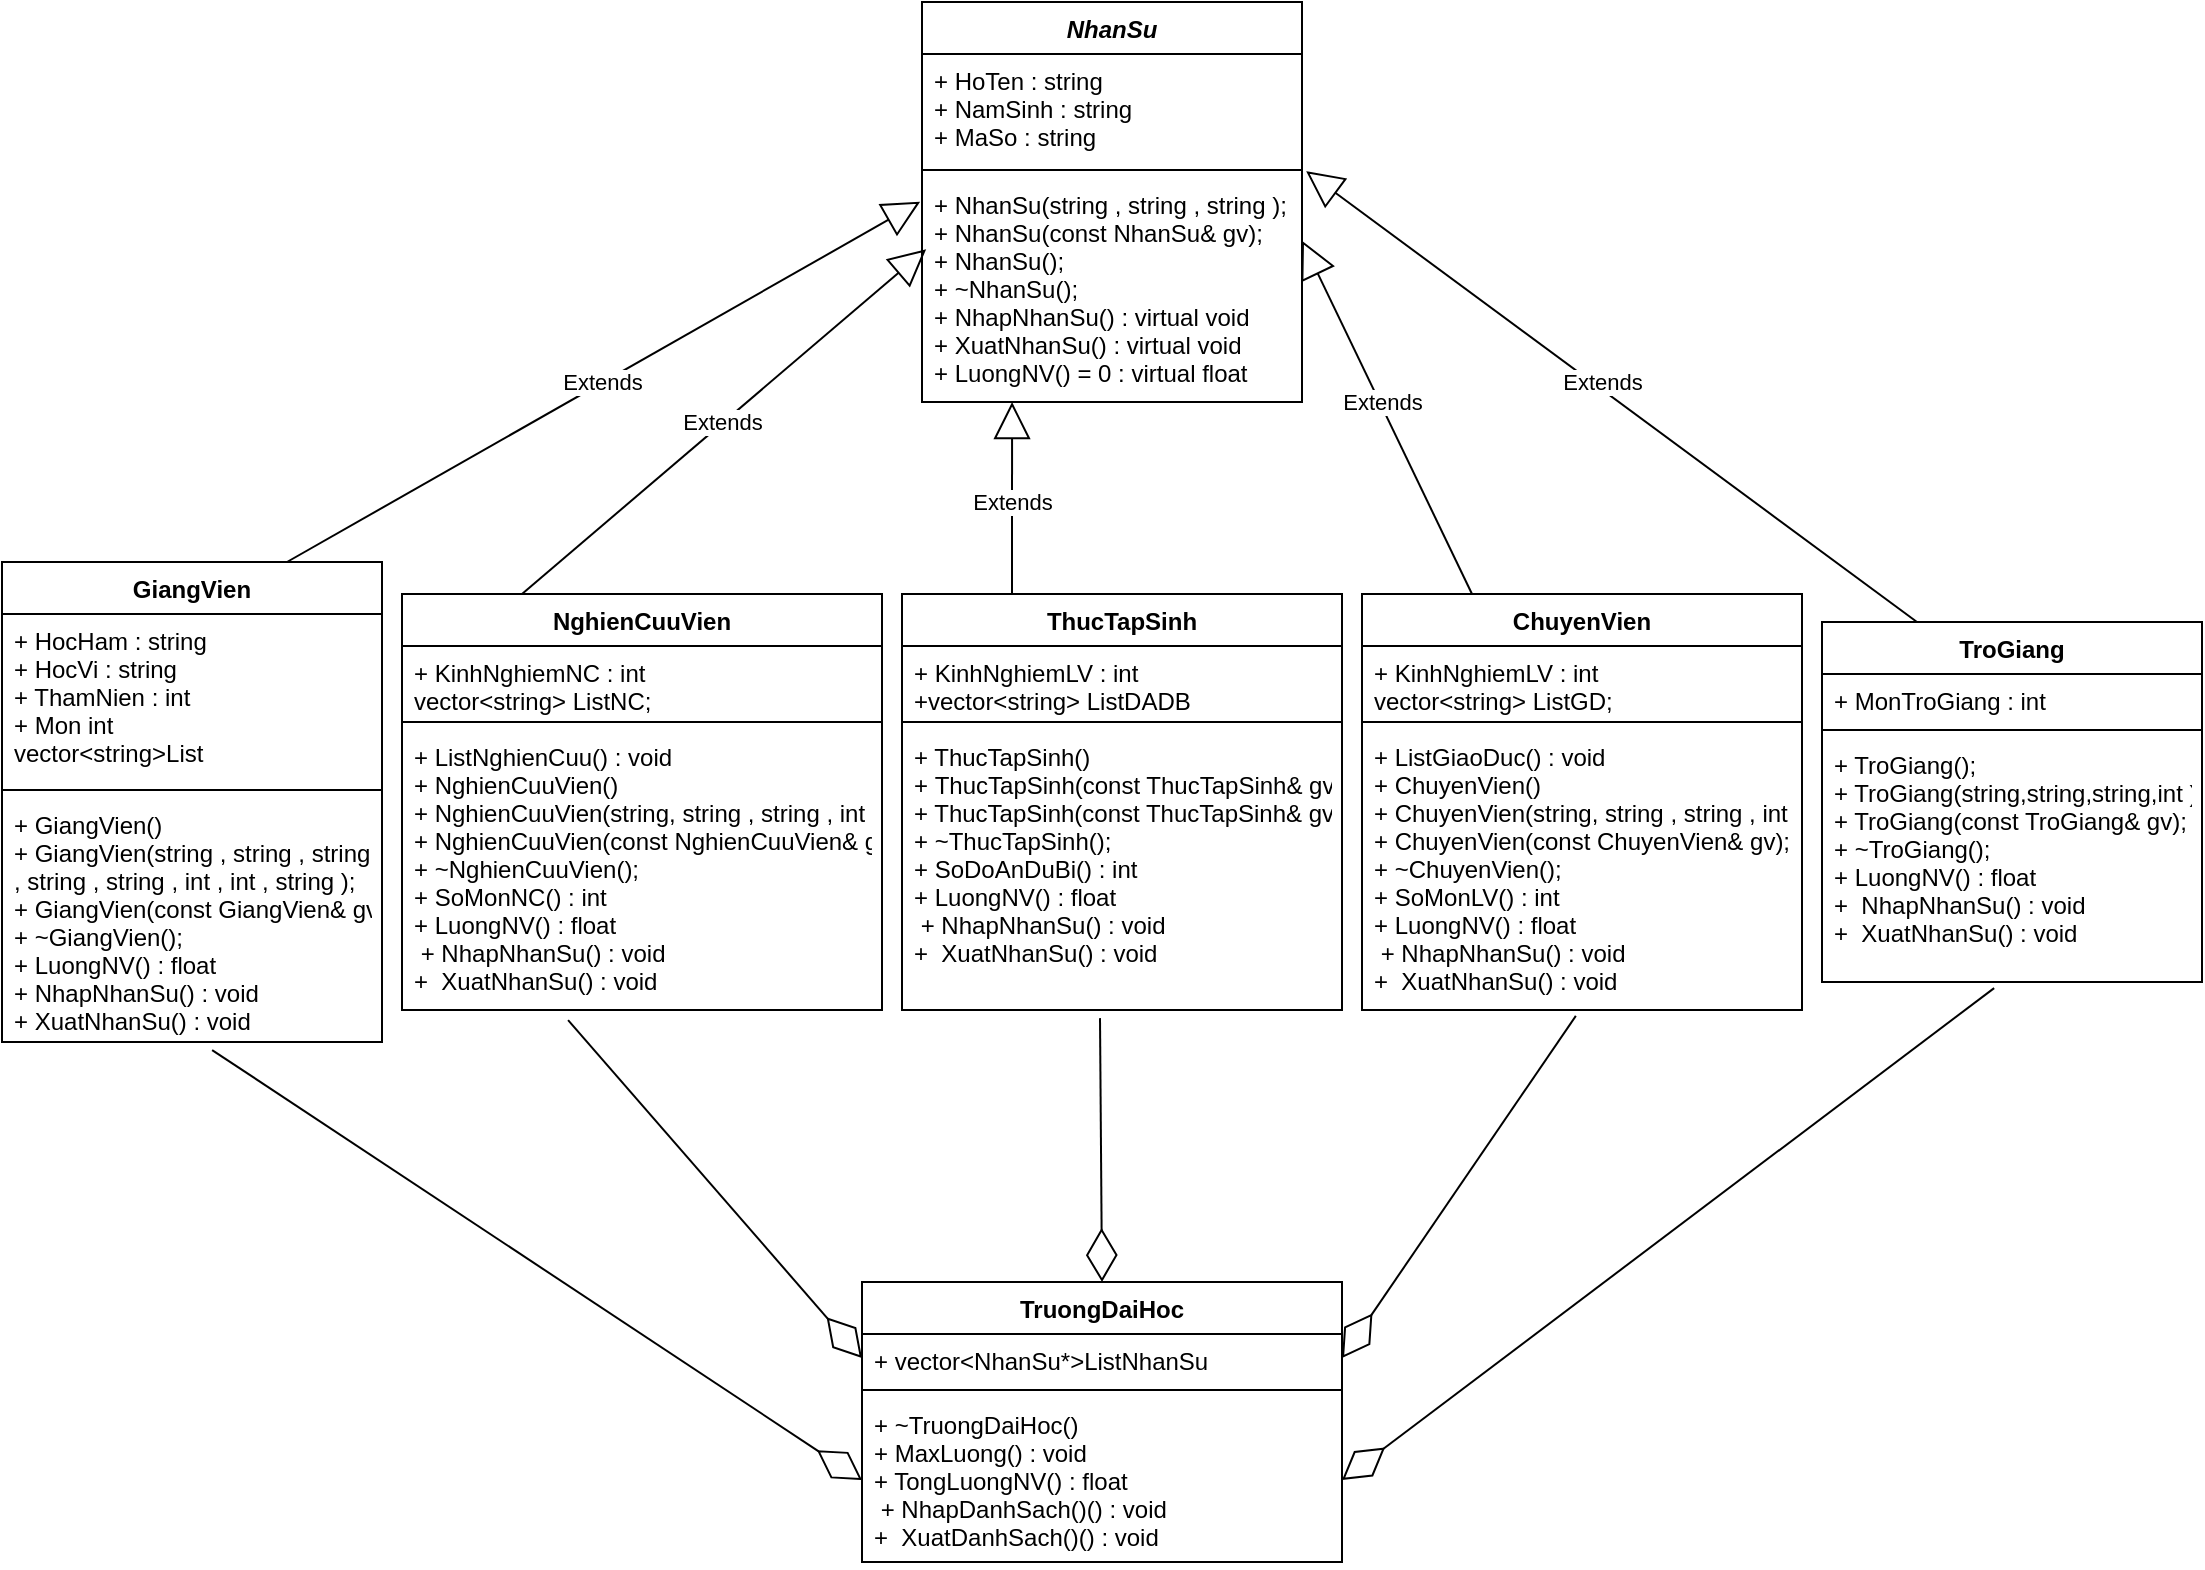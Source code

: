 <mxfile version="15.8.7" type="github">
  <diagram name="Page-1" id="58cdce13-f638-feb5-8d6f-7d28b1aa9fa0">
    <mxGraphModel dx="1422" dy="705" grid="1" gridSize="10" guides="1" tooltips="1" connect="1" arrows="1" fold="1" page="1" pageScale="1" pageWidth="1100" pageHeight="850" background="none" math="0" shadow="0">
      <root>
        <mxCell id="0" />
        <mxCell id="1" parent="0" />
        <mxCell id="iJvsXhj-GuQYThcIoyag-1" value="NhanSu" style="swimlane;fontStyle=3;align=center;verticalAlign=top;childLayout=stackLayout;horizontal=1;startSize=26;horizontalStack=0;resizeParent=1;resizeParentMax=0;resizeLast=0;collapsible=1;marginBottom=0;" vertex="1" parent="1">
          <mxGeometry x="460" y="10" width="190" height="200" as="geometry" />
        </mxCell>
        <mxCell id="iJvsXhj-GuQYThcIoyag-2" value="+ HoTen : string&#xa;+ NamSinh : string&#xa;+ MaSo : string" style="text;strokeColor=none;fillColor=none;align=left;verticalAlign=top;spacingLeft=4;spacingRight=4;overflow=hidden;rotatable=0;points=[[0,0.5],[1,0.5]];portConstraint=eastwest;" vertex="1" parent="iJvsXhj-GuQYThcIoyag-1">
          <mxGeometry y="26" width="190" height="54" as="geometry" />
        </mxCell>
        <mxCell id="iJvsXhj-GuQYThcIoyag-3" value="" style="line;strokeWidth=1;fillColor=none;align=left;verticalAlign=middle;spacingTop=-1;spacingLeft=3;spacingRight=3;rotatable=0;labelPosition=right;points=[];portConstraint=eastwest;" vertex="1" parent="iJvsXhj-GuQYThcIoyag-1">
          <mxGeometry y="80" width="190" height="8" as="geometry" />
        </mxCell>
        <mxCell id="iJvsXhj-GuQYThcIoyag-4" value="+ NhanSu(string , string , string );&#xa;+ NhanSu(const NhanSu&amp; gv);&#xa;+ NhanSu();&#xa;+ ~NhanSu();&#xa;+ NhapNhanSu() : virtual void&#xa;+ XuatNhanSu() : virtual void&#xa;+ LuongNV() = 0 : virtual float" style="text;strokeColor=none;fillColor=none;align=left;verticalAlign=top;spacingLeft=4;spacingRight=4;overflow=hidden;rotatable=0;points=[[0,0.5],[1,0.5]];portConstraint=eastwest;" vertex="1" parent="iJvsXhj-GuQYThcIoyag-1">
          <mxGeometry y="88" width="190" height="112" as="geometry" />
        </mxCell>
        <mxCell id="iJvsXhj-GuQYThcIoyag-5" value="GiangVien" style="swimlane;fontStyle=1;align=center;verticalAlign=top;childLayout=stackLayout;horizontal=1;startSize=26;horizontalStack=0;resizeParent=1;resizeParentMax=0;resizeLast=0;collapsible=1;marginBottom=0;" vertex="1" parent="1">
          <mxGeometry y="290" width="190" height="240" as="geometry" />
        </mxCell>
        <mxCell id="iJvsXhj-GuQYThcIoyag-6" value="+ HocHam : string&#xa;+ HocVi : string&#xa;+ ThamNien : int&#xa;+ Mon int&#xa;	vector&lt;string&gt;List" style="text;strokeColor=none;fillColor=none;align=left;verticalAlign=top;spacingLeft=4;spacingRight=4;overflow=hidden;rotatable=0;points=[[0,0.5],[1,0.5]];portConstraint=eastwest;" vertex="1" parent="iJvsXhj-GuQYThcIoyag-5">
          <mxGeometry y="26" width="190" height="84" as="geometry" />
        </mxCell>
        <mxCell id="iJvsXhj-GuQYThcIoyag-7" value="" style="line;strokeWidth=1;fillColor=none;align=left;verticalAlign=middle;spacingTop=-1;spacingLeft=3;spacingRight=3;rotatable=0;labelPosition=right;points=[];portConstraint=eastwest;" vertex="1" parent="iJvsXhj-GuQYThcIoyag-5">
          <mxGeometry y="110" width="190" height="8" as="geometry" />
        </mxCell>
        <mxCell id="iJvsXhj-GuQYThcIoyag-8" value="+ GiangVien()&#xa;+ GiangVien(string , string , string &#xa;, string , string , int , int , string );&#xa;+ GiangVien(const GiangVien&amp; gv);&#xa;+ ~GiangVien();&#xa;+ LuongNV() : float&#xa;+ NhapNhanSu() : void&#xa;+ XuatNhanSu() : void" style="text;strokeColor=none;fillColor=none;align=left;verticalAlign=top;spacingLeft=4;spacingRight=4;overflow=hidden;rotatable=0;points=[[0,0.5],[1,0.5]];portConstraint=eastwest;" vertex="1" parent="iJvsXhj-GuQYThcIoyag-5">
          <mxGeometry y="118" width="190" height="122" as="geometry" />
        </mxCell>
        <mxCell id="iJvsXhj-GuQYThcIoyag-9" value="TroGiang" style="swimlane;fontStyle=1;align=center;verticalAlign=top;childLayout=stackLayout;horizontal=1;startSize=26;horizontalStack=0;resizeParent=1;resizeParentMax=0;resizeLast=0;collapsible=1;marginBottom=0;" vertex="1" parent="1">
          <mxGeometry x="910" y="320" width="190" height="180" as="geometry" />
        </mxCell>
        <mxCell id="iJvsXhj-GuQYThcIoyag-10" value="+ MonTroGiang : int" style="text;strokeColor=none;fillColor=none;align=left;verticalAlign=top;spacingLeft=4;spacingRight=4;overflow=hidden;rotatable=0;points=[[0,0.5],[1,0.5]];portConstraint=eastwest;" vertex="1" parent="iJvsXhj-GuQYThcIoyag-9">
          <mxGeometry y="26" width="190" height="24" as="geometry" />
        </mxCell>
        <mxCell id="iJvsXhj-GuQYThcIoyag-11" value="" style="line;strokeWidth=1;fillColor=none;align=left;verticalAlign=middle;spacingTop=-1;spacingLeft=3;spacingRight=3;rotatable=0;labelPosition=right;points=[];portConstraint=eastwest;" vertex="1" parent="iJvsXhj-GuQYThcIoyag-9">
          <mxGeometry y="50" width="190" height="8" as="geometry" />
        </mxCell>
        <mxCell id="iJvsXhj-GuQYThcIoyag-12" value="+ TroGiang();&#xa;+ TroGiang(string,string,string,int );&#xa;+ TroGiang(const TroGiang&amp; gv);&#xa;+ ~TroGiang();&#xa;+ LuongNV() : float&#xa;+  NhapNhanSu() : void&#xa;+  XuatNhanSu() : void" style="text;strokeColor=none;fillColor=none;align=left;verticalAlign=top;spacingLeft=4;spacingRight=4;overflow=hidden;rotatable=0;points=[[0,0.5],[1,0.5]];portConstraint=eastwest;" vertex="1" parent="iJvsXhj-GuQYThcIoyag-9">
          <mxGeometry y="58" width="190" height="122" as="geometry" />
        </mxCell>
        <mxCell id="iJvsXhj-GuQYThcIoyag-13" value="NghienCuuVien" style="swimlane;fontStyle=1;align=center;verticalAlign=top;childLayout=stackLayout;horizontal=1;startSize=26;horizontalStack=0;resizeParent=1;resizeParentMax=0;resizeLast=0;collapsible=1;marginBottom=0;" vertex="1" parent="1">
          <mxGeometry x="200" y="306" width="240" height="208" as="geometry" />
        </mxCell>
        <mxCell id="iJvsXhj-GuQYThcIoyag-14" value="+ KinhNghiemNC : int&#xa;	vector&lt;string&gt; ListNC;" style="text;strokeColor=none;fillColor=none;align=left;verticalAlign=top;spacingLeft=4;spacingRight=4;overflow=hidden;rotatable=0;points=[[0,0.5],[1,0.5]];portConstraint=eastwest;" vertex="1" parent="iJvsXhj-GuQYThcIoyag-13">
          <mxGeometry y="26" width="240" height="34" as="geometry" />
        </mxCell>
        <mxCell id="iJvsXhj-GuQYThcIoyag-15" value="" style="line;strokeWidth=1;fillColor=none;align=left;verticalAlign=middle;spacingTop=-1;spacingLeft=3;spacingRight=3;rotatable=0;labelPosition=right;points=[];portConstraint=eastwest;" vertex="1" parent="iJvsXhj-GuQYThcIoyag-13">
          <mxGeometry y="60" width="240" height="8" as="geometry" />
        </mxCell>
        <mxCell id="iJvsXhj-GuQYThcIoyag-16" value="+ ListNghienCuu() : void&#xa;+ NghienCuuVien()&#xa;+ NghienCuuVien(string, string , string , int );&#xa;+ NghienCuuVien(const NghienCuuVien&amp; gv);&#xa;+ ~NghienCuuVien();&#xa;+ SoMonNC() : int&#xa;+ LuongNV() : float&#xa; + NhapNhanSu() : void&#xa;+  XuatNhanSu() : void" style="text;strokeColor=none;fillColor=none;align=left;verticalAlign=top;spacingLeft=4;spacingRight=4;overflow=hidden;rotatable=0;points=[[0,0.5],[1,0.5]];portConstraint=eastwest;" vertex="1" parent="iJvsXhj-GuQYThcIoyag-13">
          <mxGeometry y="68" width="240" height="140" as="geometry" />
        </mxCell>
        <mxCell id="iJvsXhj-GuQYThcIoyag-17" value="ChuyenVien" style="swimlane;fontStyle=1;align=center;verticalAlign=top;childLayout=stackLayout;horizontal=1;startSize=26;horizontalStack=0;resizeParent=1;resizeParentMax=0;resizeLast=0;collapsible=1;marginBottom=0;" vertex="1" parent="1">
          <mxGeometry x="680" y="306" width="220" height="208" as="geometry" />
        </mxCell>
        <mxCell id="iJvsXhj-GuQYThcIoyag-18" value="+ KinhNghiemLV : int&#xa;	vector&lt;string&gt; ListGD;" style="text;strokeColor=none;fillColor=none;align=left;verticalAlign=top;spacingLeft=4;spacingRight=4;overflow=hidden;rotatable=0;points=[[0,0.5],[1,0.5]];portConstraint=eastwest;" vertex="1" parent="iJvsXhj-GuQYThcIoyag-17">
          <mxGeometry y="26" width="220" height="34" as="geometry" />
        </mxCell>
        <mxCell id="iJvsXhj-GuQYThcIoyag-19" value="" style="line;strokeWidth=1;fillColor=none;align=left;verticalAlign=middle;spacingTop=-1;spacingLeft=3;spacingRight=3;rotatable=0;labelPosition=right;points=[];portConstraint=eastwest;" vertex="1" parent="iJvsXhj-GuQYThcIoyag-17">
          <mxGeometry y="60" width="220" height="8" as="geometry" />
        </mxCell>
        <mxCell id="iJvsXhj-GuQYThcIoyag-20" value="+ ListGiaoDuc() : void&#xa;+ ChuyenVien()&#xa;+ ChuyenVien(string, string , string , int );&#xa;+ ChuyenVien(const ChuyenVien&amp; gv);&#xa;+ ~ChuyenVien();&#xa;+ SoMonLV() : int&#xa;+ LuongNV() : float&#xa; + NhapNhanSu() : void&#xa;+  XuatNhanSu() : void" style="text;strokeColor=none;fillColor=none;align=left;verticalAlign=top;spacingLeft=4;spacingRight=4;overflow=hidden;rotatable=0;points=[[0,0.5],[1,0.5]];portConstraint=eastwest;" vertex="1" parent="iJvsXhj-GuQYThcIoyag-17">
          <mxGeometry y="68" width="220" height="140" as="geometry" />
        </mxCell>
        <mxCell id="iJvsXhj-GuQYThcIoyag-21" value="ThucTapSinh" style="swimlane;fontStyle=1;align=center;verticalAlign=top;childLayout=stackLayout;horizontal=1;startSize=26;horizontalStack=0;resizeParent=1;resizeParentMax=0;resizeLast=0;collapsible=1;marginBottom=0;" vertex="1" parent="1">
          <mxGeometry x="450" y="306" width="220" height="208" as="geometry" />
        </mxCell>
        <mxCell id="iJvsXhj-GuQYThcIoyag-22" value="+ KinhNghiemLV : int&#xa;+vector&lt;string&gt; ListDADB" style="text;strokeColor=none;fillColor=none;align=left;verticalAlign=top;spacingLeft=4;spacingRight=4;overflow=hidden;rotatable=0;points=[[0,0.5],[1,0.5]];portConstraint=eastwest;" vertex="1" parent="iJvsXhj-GuQYThcIoyag-21">
          <mxGeometry y="26" width="220" height="34" as="geometry" />
        </mxCell>
        <mxCell id="iJvsXhj-GuQYThcIoyag-23" value="" style="line;strokeWidth=1;fillColor=none;align=left;verticalAlign=middle;spacingTop=-1;spacingLeft=3;spacingRight=3;rotatable=0;labelPosition=right;points=[];portConstraint=eastwest;" vertex="1" parent="iJvsXhj-GuQYThcIoyag-21">
          <mxGeometry y="60" width="220" height="8" as="geometry" />
        </mxCell>
        <mxCell id="iJvsXhj-GuQYThcIoyag-24" value="+ ThucTapSinh()&#xa;+ ThucTapSinh(const ThucTapSinh&amp; gv);&#xa;+ ThucTapSinh(const ThucTapSinh&amp; gv);&#xa;+ ~ThucTapSinh();&#xa;+ SoDoAnDuBi() : int&#xa;+ LuongNV() : float&#xa; + NhapNhanSu() : void&#xa;+  XuatNhanSu() : void" style="text;strokeColor=none;fillColor=none;align=left;verticalAlign=top;spacingLeft=4;spacingRight=4;overflow=hidden;rotatable=0;points=[[0,0.5],[1,0.5]];portConstraint=eastwest;" vertex="1" parent="iJvsXhj-GuQYThcIoyag-21">
          <mxGeometry y="68" width="220" height="140" as="geometry" />
        </mxCell>
        <mxCell id="iJvsXhj-GuQYThcIoyag-25" value="TruongDaiHoc" style="swimlane;fontStyle=1;align=center;verticalAlign=top;childLayout=stackLayout;horizontal=1;startSize=26;horizontalStack=0;resizeParent=1;resizeParentMax=0;resizeLast=0;collapsible=1;marginBottom=0;" vertex="1" parent="1">
          <mxGeometry x="430" y="650" width="240" height="140" as="geometry" />
        </mxCell>
        <mxCell id="iJvsXhj-GuQYThcIoyag-26" value="+ vector&lt;NhanSu*&gt;ListNhanSu" style="text;strokeColor=none;fillColor=none;align=left;verticalAlign=top;spacingLeft=4;spacingRight=4;overflow=hidden;rotatable=0;points=[[0,0.5],[1,0.5]];portConstraint=eastwest;" vertex="1" parent="iJvsXhj-GuQYThcIoyag-25">
          <mxGeometry y="26" width="240" height="24" as="geometry" />
        </mxCell>
        <mxCell id="iJvsXhj-GuQYThcIoyag-27" value="" style="line;strokeWidth=1;fillColor=none;align=left;verticalAlign=middle;spacingTop=-1;spacingLeft=3;spacingRight=3;rotatable=0;labelPosition=right;points=[];portConstraint=eastwest;" vertex="1" parent="iJvsXhj-GuQYThcIoyag-25">
          <mxGeometry y="50" width="240" height="8" as="geometry" />
        </mxCell>
        <mxCell id="iJvsXhj-GuQYThcIoyag-28" value="+ ~TruongDaiHoc()&#xa;+ MaxLuong() : void&#xa;+ TongLuongNV() : float&#xa; + NhapDanhSach()() : void&#xa;+  XuatDanhSach()() : void" style="text;strokeColor=none;fillColor=none;align=left;verticalAlign=top;spacingLeft=4;spacingRight=4;overflow=hidden;rotatable=0;points=[[0,0.5],[1,0.5]];portConstraint=eastwest;" vertex="1" parent="iJvsXhj-GuQYThcIoyag-25">
          <mxGeometry y="58" width="240" height="82" as="geometry" />
        </mxCell>
        <mxCell id="iJvsXhj-GuQYThcIoyag-36" value="Extends" style="endArrow=block;endSize=16;endFill=0;html=1;rounded=0;entryX=0.011;entryY=0.318;entryDx=0;entryDy=0;entryPerimeter=0;exitX=0.25;exitY=0;exitDx=0;exitDy=0;" edge="1" parent="1" source="iJvsXhj-GuQYThcIoyag-13" target="iJvsXhj-GuQYThcIoyag-4">
          <mxGeometry x="-0.007" y="1" width="160" relative="1" as="geometry">
            <mxPoint x="300" y="440" as="sourcePoint" />
            <mxPoint x="460" y="440" as="targetPoint" />
            <mxPoint as="offset" />
          </mxGeometry>
        </mxCell>
        <mxCell id="iJvsXhj-GuQYThcIoyag-37" value="Extends" style="endArrow=block;endSize=16;endFill=0;html=1;rounded=0;entryX=-0.005;entryY=0.106;entryDx=0;entryDy=0;entryPerimeter=0;exitX=0.75;exitY=0;exitDx=0;exitDy=0;" edge="1" parent="1" source="iJvsXhj-GuQYThcIoyag-5" target="iJvsXhj-GuQYThcIoyag-4">
          <mxGeometry x="-0.004" width="160" relative="1" as="geometry">
            <mxPoint x="260" y="288.02" as="sourcePoint" />
            <mxPoint x="422.09" y="227.996" as="targetPoint" />
            <mxPoint as="offset" />
            <Array as="points" />
          </mxGeometry>
        </mxCell>
        <mxCell id="iJvsXhj-GuQYThcIoyag-39" value="Extends" style="endArrow=block;endSize=16;endFill=0;html=1;rounded=0;entryX=1;entryY=0.28;entryDx=0;entryDy=0;entryPerimeter=0;exitX=0.25;exitY=0;exitDx=0;exitDy=0;" edge="1" parent="1" source="iJvsXhj-GuQYThcIoyag-17" target="iJvsXhj-GuQYThcIoyag-4">
          <mxGeometry x="0.082" y="-1" width="160" relative="1" as="geometry">
            <mxPoint x="820" y="400.02" as="sourcePoint" />
            <mxPoint x="982.09" y="339.996" as="targetPoint" />
            <mxPoint as="offset" />
          </mxGeometry>
        </mxCell>
        <mxCell id="iJvsXhj-GuQYThcIoyag-38" value="Extends" style="endArrow=block;endSize=16;endFill=0;html=1;rounded=0;entryX=0.237;entryY=1;entryDx=0;entryDy=0;entryPerimeter=0;exitX=0.25;exitY=0;exitDx=0;exitDy=0;" edge="1" parent="1" source="iJvsXhj-GuQYThcIoyag-21" target="iJvsXhj-GuQYThcIoyag-4">
          <mxGeometry x="-0.042" width="160" relative="1" as="geometry">
            <mxPoint x="805" y="808.02" as="sourcePoint" />
            <mxPoint x="967.09" y="747.996" as="targetPoint" />
            <mxPoint as="offset" />
            <Array as="points" />
          </mxGeometry>
        </mxCell>
        <mxCell id="iJvsXhj-GuQYThcIoyag-40" value="Extends" style="endArrow=block;endSize=16;endFill=0;html=1;rounded=0;entryX=1.011;entryY=-0.03;entryDx=0;entryDy=0;entryPerimeter=0;exitX=0.25;exitY=0;exitDx=0;exitDy=0;" edge="1" parent="1" source="iJvsXhj-GuQYThcIoyag-9" target="iJvsXhj-GuQYThcIoyag-4">
          <mxGeometry x="0.043" y="-3" width="160" relative="1" as="geometry">
            <mxPoint x="950" y="420.02" as="sourcePoint" />
            <mxPoint x="730" y="580" as="targetPoint" />
            <mxPoint as="offset" />
          </mxGeometry>
        </mxCell>
        <mxCell id="iJvsXhj-GuQYThcIoyag-41" value="" style="endArrow=diamondThin;endFill=0;endSize=24;html=1;rounded=0;exitX=0.553;exitY=1.033;exitDx=0;exitDy=0;exitPerimeter=0;entryX=0;entryY=0.5;entryDx=0;entryDy=0;" edge="1" parent="1" source="iJvsXhj-GuQYThcIoyag-8" target="iJvsXhj-GuQYThcIoyag-28">
          <mxGeometry width="160" relative="1" as="geometry">
            <mxPoint x="450" y="630" as="sourcePoint" />
            <mxPoint x="610" y="630" as="targetPoint" />
          </mxGeometry>
        </mxCell>
        <mxCell id="iJvsXhj-GuQYThcIoyag-42" value="" style="endArrow=diamondThin;endFill=0;endSize=24;html=1;rounded=0;entryX=1;entryY=0.5;entryDx=0;entryDy=0;exitX=0.453;exitY=1.025;exitDx=0;exitDy=0;exitPerimeter=0;" edge="1" parent="1" source="iJvsXhj-GuQYThcIoyag-12" target="iJvsXhj-GuQYThcIoyag-28">
          <mxGeometry width="160" relative="1" as="geometry">
            <mxPoint x="450" y="630" as="sourcePoint" />
            <mxPoint x="610" y="630" as="targetPoint" />
          </mxGeometry>
        </mxCell>
        <mxCell id="iJvsXhj-GuQYThcIoyag-43" value="" style="endArrow=diamondThin;endFill=0;endSize=24;html=1;rounded=0;exitX=0.486;exitY=1.021;exitDx=0;exitDy=0;exitPerimeter=0;entryX=1;entryY=0.5;entryDx=0;entryDy=0;" edge="1" parent="1" source="iJvsXhj-GuQYThcIoyag-20" target="iJvsXhj-GuQYThcIoyag-26">
          <mxGeometry width="160" relative="1" as="geometry">
            <mxPoint x="450" y="630" as="sourcePoint" />
            <mxPoint x="610" y="630" as="targetPoint" />
          </mxGeometry>
        </mxCell>
        <mxCell id="iJvsXhj-GuQYThcIoyag-44" value="" style="endArrow=diamondThin;endFill=0;endSize=24;html=1;rounded=0;exitX=0.45;exitY=1.029;exitDx=0;exitDy=0;exitPerimeter=0;entryX=0.5;entryY=0;entryDx=0;entryDy=0;" edge="1" parent="1" source="iJvsXhj-GuQYThcIoyag-24" target="iJvsXhj-GuQYThcIoyag-25">
          <mxGeometry width="160" relative="1" as="geometry">
            <mxPoint x="450" y="630" as="sourcePoint" />
            <mxPoint x="610" y="630" as="targetPoint" />
          </mxGeometry>
        </mxCell>
        <mxCell id="iJvsXhj-GuQYThcIoyag-45" value="" style="endArrow=diamondThin;endFill=0;endSize=24;html=1;rounded=0;exitX=0.346;exitY=1.036;exitDx=0;exitDy=0;exitPerimeter=0;entryX=0;entryY=0.5;entryDx=0;entryDy=0;" edge="1" parent="1" source="iJvsXhj-GuQYThcIoyag-16" target="iJvsXhj-GuQYThcIoyag-26">
          <mxGeometry width="160" relative="1" as="geometry">
            <mxPoint x="450" y="630" as="sourcePoint" />
            <mxPoint x="610" y="630" as="targetPoint" />
          </mxGeometry>
        </mxCell>
      </root>
    </mxGraphModel>
  </diagram>
</mxfile>
